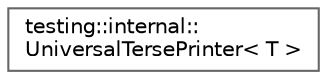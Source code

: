 digraph "Иерархия классов. Графический вид."
{
 // LATEX_PDF_SIZE
  bgcolor="transparent";
  edge [fontname=Helvetica,fontsize=10,labelfontname=Helvetica,labelfontsize=10];
  node [fontname=Helvetica,fontsize=10,shape=box,height=0.2,width=0.4];
  rankdir="LR";
  Node0 [id="Node000000",label="testing::internal::\lUniversalTersePrinter\< T \>",height=0.2,width=0.4,color="grey40", fillcolor="white", style="filled",URL="$classtesting_1_1internal_1_1_universal_terse_printer.html",tooltip=" "];
}
